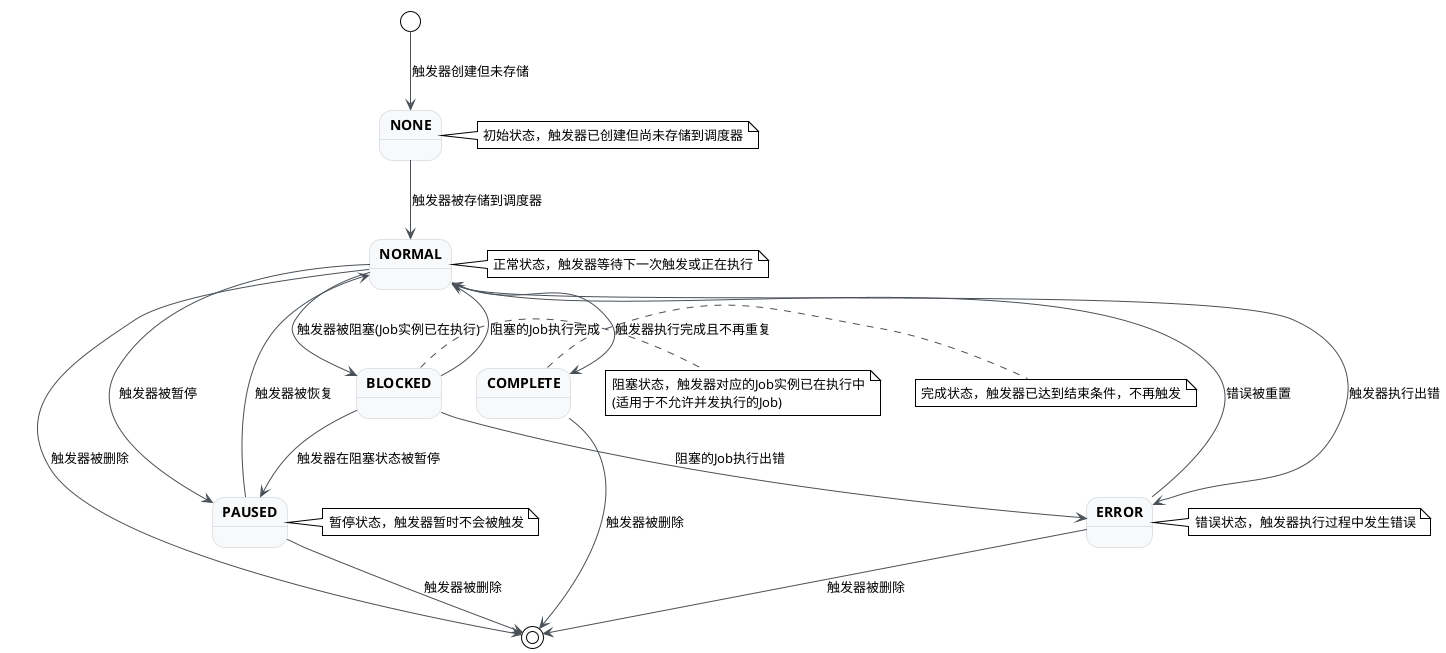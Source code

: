 @startuml
!theme plain
skinparam StateFontStyle bold
skinparam StateBackgroundColor #F8F9FA
skinparam StateBorderColor #DEE2E6
skinparam ArrowColor #495057

[*] --> NONE : 触发器创建但未存储

NONE --> NORMAL : 触发器被存储到调度器

NORMAL --> PAUSED : 触发器被暂停
NORMAL --> COMPLETE : 触发器执行完成且不再重复
NORMAL --> ERROR : 触发器执行出错
NORMAL --> BLOCKED : 触发器被阻塞(Job实例已在执行)
NORMAL --> [*] : 触发器被删除

PAUSED --> NORMAL : 触发器被恢复
PAUSED --> [*] : 触发器被删除

BLOCKED --> NORMAL : 阻塞的Job执行完成
BLOCKED --> PAUSED : 触发器在阻塞状态被暂停
BLOCKED --> ERROR : 阻塞的Job执行出错

ERROR --> NORMAL : 错误被重置
ERROR --> [*] : 触发器被删除

COMPLETE --> [*] : 触发器被删除

note right of NONE
  初始状态，触发器已创建但尚未存储到调度器
end note

note right of NORMAL
  正常状态，触发器等待下一次触发或正在执行
end note

note right of PAUSED
  暂停状态，触发器暂时不会被触发
end note

note right of COMPLETE
  完成状态，触发器已达到结束条件，不再触发
end note

note right of ERROR
  错误状态，触发器执行过程中发生错误
end note

note right of BLOCKED
  阻塞状态，触发器对应的Job实例已在执行中
  (适用于不允许并发执行的Job)
end note
@enduml 